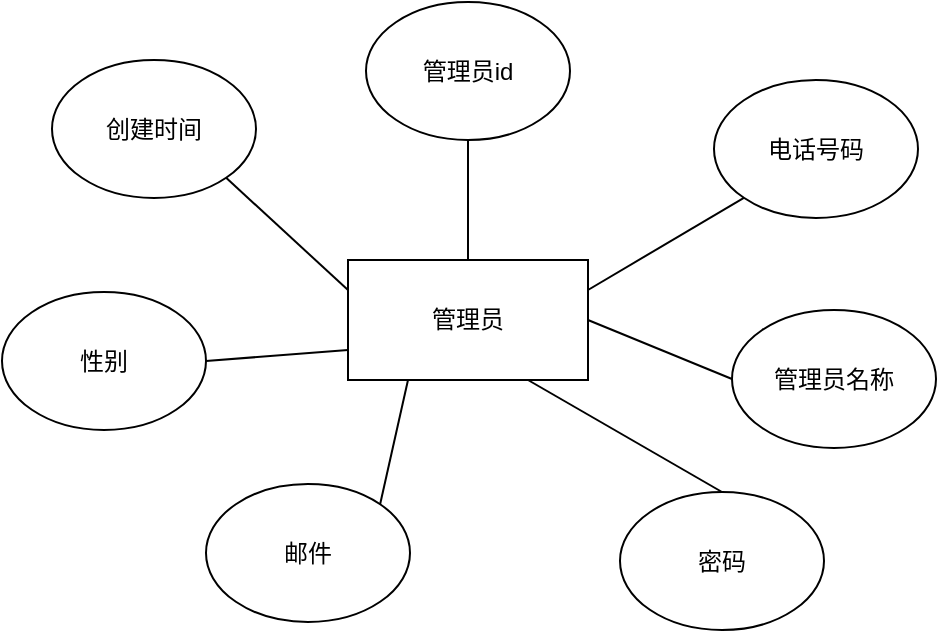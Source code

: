 <mxfile version="21.3.2" type="github">
  <diagram name="第 1 页" id="4NpHY5GGMpjX07Tt5McI">
    <mxGraphModel dx="719" dy="335" grid="0" gridSize="10" guides="1" tooltips="1" connect="1" arrows="1" fold="1" page="1" pageScale="1" pageWidth="827" pageHeight="1169" math="0" shadow="0">
      <root>
        <mxCell id="0" />
        <mxCell id="1" parent="0" />
        <mxCell id="IOSIcvhy2RitSIkIECdJ-2" value="管理员" style="rounded=0;whiteSpace=wrap;html=1;" vertex="1" parent="1">
          <mxGeometry x="329" y="208" width="120" height="60" as="geometry" />
        </mxCell>
        <mxCell id="IOSIcvhy2RitSIkIECdJ-3" value="管理员id" style="ellipse;whiteSpace=wrap;html=1;" vertex="1" parent="1">
          <mxGeometry x="338" y="79" width="102" height="69" as="geometry" />
        </mxCell>
        <mxCell id="IOSIcvhy2RitSIkIECdJ-4" value="电话号码" style="ellipse;whiteSpace=wrap;html=1;" vertex="1" parent="1">
          <mxGeometry x="512" y="118" width="102" height="69" as="geometry" />
        </mxCell>
        <mxCell id="IOSIcvhy2RitSIkIECdJ-5" value="管理员名称" style="ellipse;whiteSpace=wrap;html=1;" vertex="1" parent="1">
          <mxGeometry x="521" y="233" width="102" height="69" as="geometry" />
        </mxCell>
        <mxCell id="IOSIcvhy2RitSIkIECdJ-6" value="密码" style="ellipse;whiteSpace=wrap;html=1;" vertex="1" parent="1">
          <mxGeometry x="465" y="324" width="102" height="69" as="geometry" />
        </mxCell>
        <mxCell id="IOSIcvhy2RitSIkIECdJ-7" value="邮件" style="ellipse;whiteSpace=wrap;html=1;" vertex="1" parent="1">
          <mxGeometry x="258" y="320" width="102" height="69" as="geometry" />
        </mxCell>
        <mxCell id="IOSIcvhy2RitSIkIECdJ-8" value="性别" style="ellipse;whiteSpace=wrap;html=1;" vertex="1" parent="1">
          <mxGeometry x="156" y="224" width="102" height="69" as="geometry" />
        </mxCell>
        <mxCell id="IOSIcvhy2RitSIkIECdJ-9" value="创建时间" style="ellipse;whiteSpace=wrap;html=1;" vertex="1" parent="1">
          <mxGeometry x="181" y="108" width="102" height="69" as="geometry" />
        </mxCell>
        <mxCell id="IOSIcvhy2RitSIkIECdJ-10" value="" style="endArrow=none;html=1;rounded=0;entryX=0.5;entryY=0;entryDx=0;entryDy=0;exitX=0.5;exitY=1;exitDx=0;exitDy=0;" edge="1" parent="1" source="IOSIcvhy2RitSIkIECdJ-3" target="IOSIcvhy2RitSIkIECdJ-2">
          <mxGeometry width="50" height="50" relative="1" as="geometry">
            <mxPoint x="345" y="309" as="sourcePoint" />
            <mxPoint x="395" y="259" as="targetPoint" />
          </mxGeometry>
        </mxCell>
        <mxCell id="IOSIcvhy2RitSIkIECdJ-11" value="" style="endArrow=none;html=1;rounded=0;entryX=1;entryY=0.25;entryDx=0;entryDy=0;exitX=0;exitY=1;exitDx=0;exitDy=0;" edge="1" parent="1" source="IOSIcvhy2RitSIkIECdJ-4" target="IOSIcvhy2RitSIkIECdJ-2">
          <mxGeometry width="50" height="50" relative="1" as="geometry">
            <mxPoint x="418" y="138" as="sourcePoint" />
            <mxPoint x="399" y="218" as="targetPoint" />
          </mxGeometry>
        </mxCell>
        <mxCell id="IOSIcvhy2RitSIkIECdJ-12" value="" style="endArrow=none;html=1;rounded=0;entryX=1;entryY=0.5;entryDx=0;entryDy=0;exitX=0;exitY=0.5;exitDx=0;exitDy=0;" edge="1" parent="1" source="IOSIcvhy2RitSIkIECdJ-5" target="IOSIcvhy2RitSIkIECdJ-2">
          <mxGeometry width="50" height="50" relative="1" as="geometry">
            <mxPoint x="428" y="148" as="sourcePoint" />
            <mxPoint x="409" y="228" as="targetPoint" />
          </mxGeometry>
        </mxCell>
        <mxCell id="IOSIcvhy2RitSIkIECdJ-13" value="" style="endArrow=none;html=1;rounded=0;entryX=0.75;entryY=1;entryDx=0;entryDy=0;exitX=0.5;exitY=0;exitDx=0;exitDy=0;" edge="1" parent="1" source="IOSIcvhy2RitSIkIECdJ-6" target="IOSIcvhy2RitSIkIECdJ-2">
          <mxGeometry width="50" height="50" relative="1" as="geometry">
            <mxPoint x="438" y="158" as="sourcePoint" />
            <mxPoint x="419" y="238" as="targetPoint" />
          </mxGeometry>
        </mxCell>
        <mxCell id="IOSIcvhy2RitSIkIECdJ-14" value="" style="endArrow=none;html=1;rounded=0;entryX=0.25;entryY=1;entryDx=0;entryDy=0;exitX=1;exitY=0;exitDx=0;exitDy=0;" edge="1" parent="1" source="IOSIcvhy2RitSIkIECdJ-7" target="IOSIcvhy2RitSIkIECdJ-2">
          <mxGeometry width="50" height="50" relative="1" as="geometry">
            <mxPoint x="448" y="168" as="sourcePoint" />
            <mxPoint x="429" y="248" as="targetPoint" />
          </mxGeometry>
        </mxCell>
        <mxCell id="IOSIcvhy2RitSIkIECdJ-15" value="" style="endArrow=none;html=1;rounded=0;entryX=0;entryY=0.75;entryDx=0;entryDy=0;exitX=1;exitY=0.5;exitDx=0;exitDy=0;" edge="1" parent="1" source="IOSIcvhy2RitSIkIECdJ-8" target="IOSIcvhy2RitSIkIECdJ-2">
          <mxGeometry width="50" height="50" relative="1" as="geometry">
            <mxPoint x="458" y="178" as="sourcePoint" />
            <mxPoint x="439" y="258" as="targetPoint" />
          </mxGeometry>
        </mxCell>
        <mxCell id="IOSIcvhy2RitSIkIECdJ-16" value="" style="endArrow=none;html=1;rounded=0;entryX=0;entryY=0.25;entryDx=0;entryDy=0;exitX=1;exitY=1;exitDx=0;exitDy=0;" edge="1" parent="1" source="IOSIcvhy2RitSIkIECdJ-9" target="IOSIcvhy2RitSIkIECdJ-2">
          <mxGeometry width="50" height="50" relative="1" as="geometry">
            <mxPoint x="468" y="188" as="sourcePoint" />
            <mxPoint x="449" y="268" as="targetPoint" />
          </mxGeometry>
        </mxCell>
      </root>
    </mxGraphModel>
  </diagram>
</mxfile>

